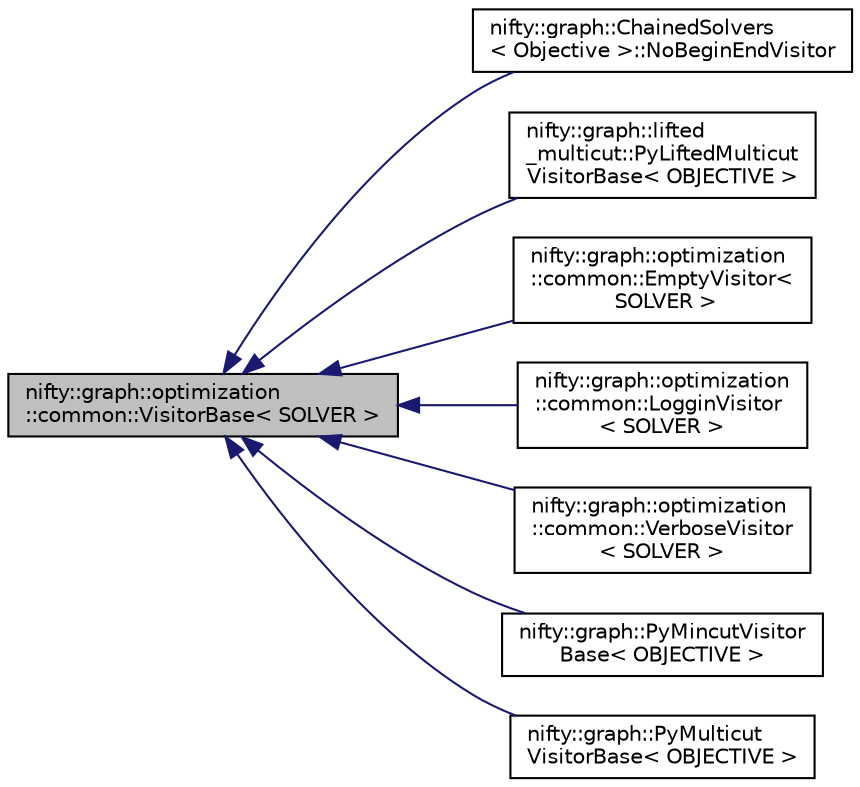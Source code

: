 digraph "nifty::graph::optimization::common::VisitorBase&lt; SOLVER &gt;"
{
  edge [fontname="Helvetica",fontsize="10",labelfontname="Helvetica",labelfontsize="10"];
  node [fontname="Helvetica",fontsize="10",shape=record];
  rankdir="LR";
  Node1 [label="nifty::graph::optimization\l::common::VisitorBase\< SOLVER \>",height=0.2,width=0.4,color="black", fillcolor="grey75", style="filled", fontcolor="black"];
  Node1 -> Node2 [dir="back",color="midnightblue",fontsize="10",style="solid"];
  Node2 [label="nifty::graph::ChainedSolvers\l\< Objective \>::NoBeginEndVisitor",height=0.2,width=0.4,color="black", fillcolor="white", style="filled",URL="$classnifty_1_1graph_1_1ChainedSolvers_1_1NoBeginEndVisitor.html"];
  Node1 -> Node3 [dir="back",color="midnightblue",fontsize="10",style="solid"];
  Node3 [label="nifty::graph::lifted\l_multicut::PyLiftedMulticut\lVisitorBase\< OBJECTIVE \>",height=0.2,width=0.4,color="black", fillcolor="white", style="filled",URL="$classnifty_1_1graph_1_1lifted__multicut_1_1PyLiftedMulticutVisitorBase.html"];
  Node1 -> Node4 [dir="back",color="midnightblue",fontsize="10",style="solid"];
  Node4 [label="nifty::graph::optimization\l::common::EmptyVisitor\<\l SOLVER \>",height=0.2,width=0.4,color="black", fillcolor="white", style="filled",URL="$classnifty_1_1graph_1_1optimization_1_1common_1_1EmptyVisitor.html"];
  Node1 -> Node5 [dir="back",color="midnightblue",fontsize="10",style="solid"];
  Node5 [label="nifty::graph::optimization\l::common::LogginVisitor\l\< SOLVER \>",height=0.2,width=0.4,color="black", fillcolor="white", style="filled",URL="$classnifty_1_1graph_1_1optimization_1_1common_1_1LogginVisitor.html"];
  Node1 -> Node6 [dir="back",color="midnightblue",fontsize="10",style="solid"];
  Node6 [label="nifty::graph::optimization\l::common::VerboseVisitor\l\< SOLVER \>",height=0.2,width=0.4,color="black", fillcolor="white", style="filled",URL="$classnifty_1_1graph_1_1optimization_1_1common_1_1VerboseVisitor.html"];
  Node1 -> Node7 [dir="back",color="midnightblue",fontsize="10",style="solid"];
  Node7 [label="nifty::graph::PyMincutVisitor\lBase\< OBJECTIVE \>",height=0.2,width=0.4,color="black", fillcolor="white", style="filled",URL="$classnifty_1_1graph_1_1PyMincutVisitorBase.html"];
  Node1 -> Node8 [dir="back",color="midnightblue",fontsize="10",style="solid"];
  Node8 [label="nifty::graph::PyMulticut\lVisitorBase\< OBJECTIVE \>",height=0.2,width=0.4,color="black", fillcolor="white", style="filled",URL="$classnifty_1_1graph_1_1PyMulticutVisitorBase.html"];
}

